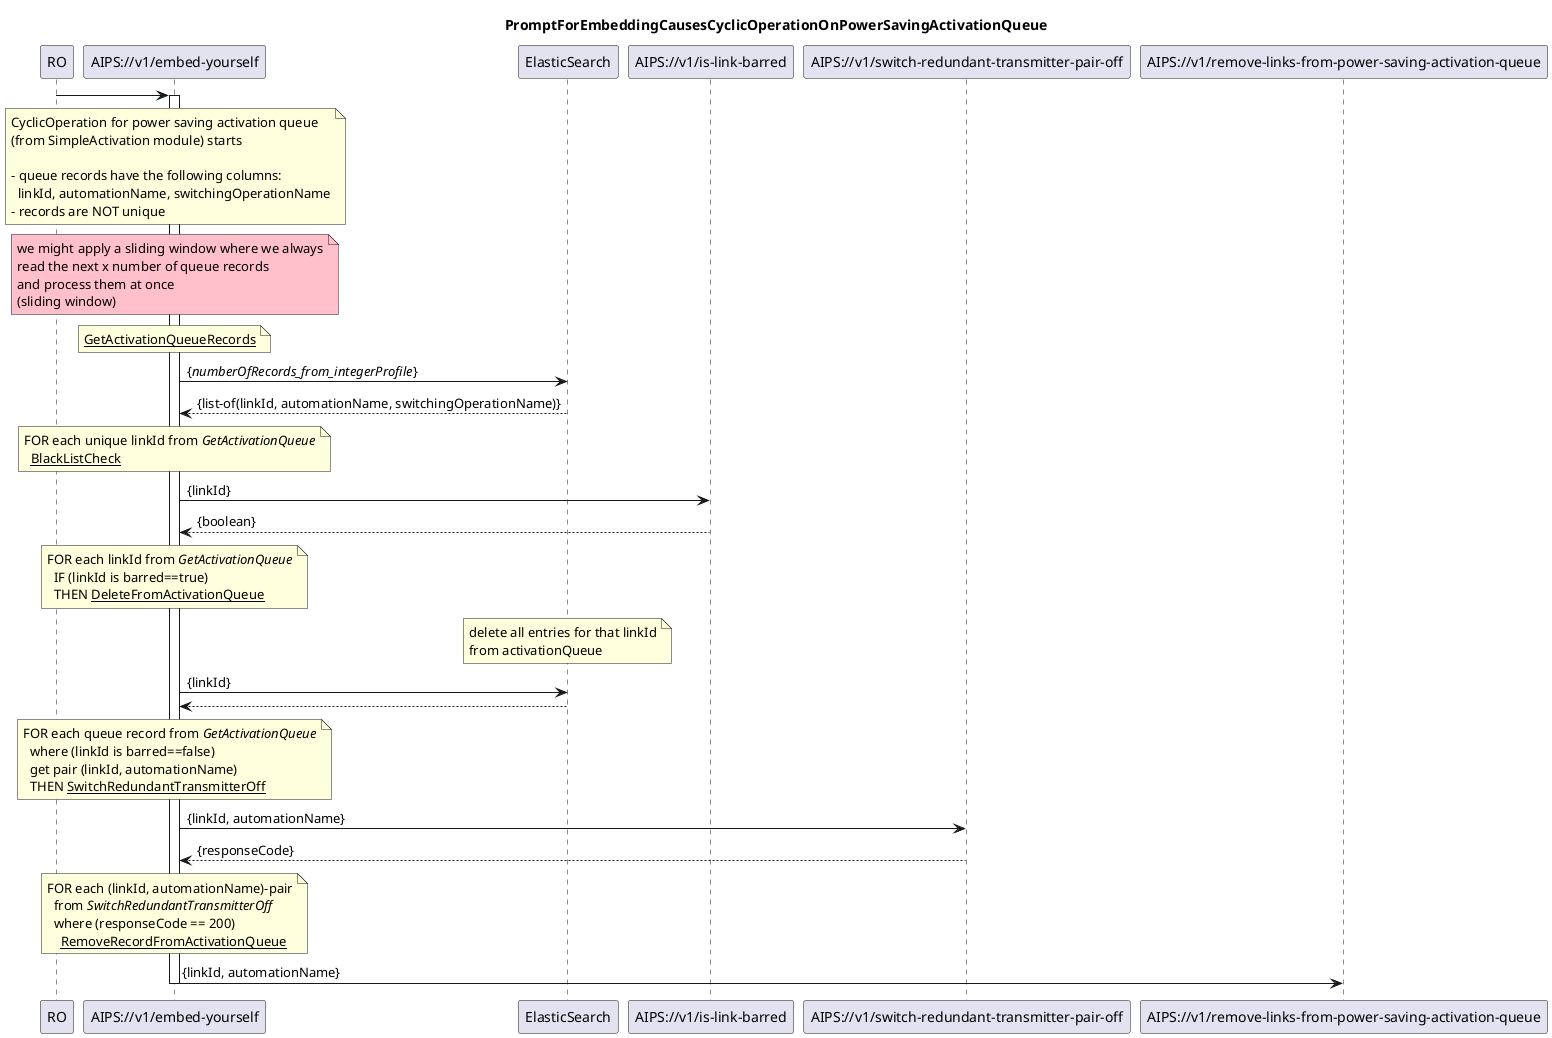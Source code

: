 @startuml 4xx_cyclicOperationOnPowerSavingActivationQueue
skinparam responseMessageBelowArrow true

title
PromptForEmbeddingCausesCyclicOperationOnPowerSavingActivationQueue
end title

participant "RO" as ro
participant "AIPS://v1/embed-yourself" as embedYourself
participant "ElasticSearch" as es
participant "AIPS://v1/is-link-barred" as isLinkBarred
participant "AIPS://v1/switch-redundant-transmitter-pair-off" as redundantTransmittersOff
participant "AIPS://v1/remove-links-from-power-saving-activation-queue" as removeFromQueue

ro -> embedYourself
activate embedYourself

'cyclic operation starts
note over embedYourself
  CyclicOperation for power saving activation queue
  (from SimpleActivation module) starts

  - queue records have the following columns:
    linkId, automationName, switchingOperationName
  - records are NOT unique
end note

note over embedYourself #Pink
  we might apply a sliding window where we always
  read the next x number of queue records
  and process them at once
  (sliding window)
end note

'get activationQueue
note over embedYourself
  <u>GetActivationQueueRecords</u>
end note
embedYourself -> es: {<i>numberOfRecords_from_integerProfile</i>}
es --> embedYourself: {list-of(linkId, automationName, switchingOperationName)}

'iterate over queue
note over embedYourself
  FOR each unique linkId from <i>GetActivationQueue</i>
    <u>BlackListCheck</u>
end note
embedYourself -> isLinkBarred: {linkId}
isLinkBarred --> embedYourself: {boolean}

'if link is on blackList remove entry from queue, automationName irrelevant here
note over embedYourself
  FOR each linkId from <i>GetActivationQueue</i>
    IF (linkId is barred==true)
    THEN <u>DeleteFromActivationQueue</u>
end note
note over es
  delete all entries for that linkId
  from activationQueue
end note
embedYourself -> es: {linkId}
es --> embedYourself

'if link is not in blackList
note over embedYourself
  FOR each queue record from <i>GetActivationQueue</i>
    where (linkId is barred==false)
    get pair (linkId, automationName)
    THEN <u>SwitchRedundantTransmitterOff</u>
end note
embedYourself -> redundantTransmittersOff: {linkId, automationName}
redundantTransmittersOff --> embedYourself: {responseCode}

'remove record from queue (no retries)
note over embedYourself
  FOR each (linkId, automationName)-pair
    from <i>SwitchRedundantTransmitterOff</i>
    where (responseCode == 200)
      <u>RemoveRecordFromActivationQueue</u>
end note
embedYourself -> removeFromQueue: {linkId, automationName}

deactivate embedYourself

@enduml